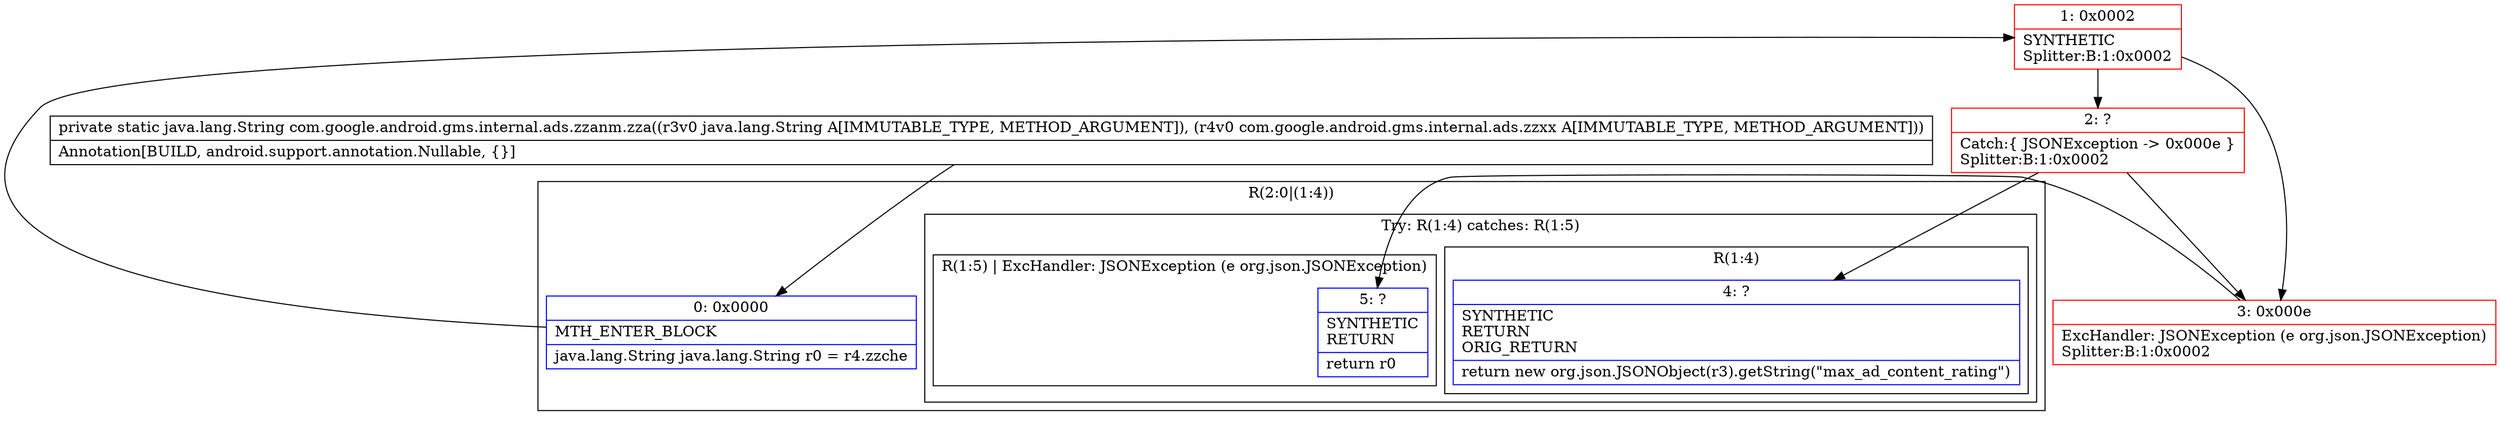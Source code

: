 digraph "CFG forcom.google.android.gms.internal.ads.zzanm.zza(Ljava\/lang\/String;Lcom\/google\/android\/gms\/internal\/ads\/zzxx;)Ljava\/lang\/String;" {
subgraph cluster_Region_1353629193 {
label = "R(2:0|(1:4))";
node [shape=record,color=blue];
Node_0 [shape=record,label="{0\:\ 0x0000|MTH_ENTER_BLOCK\l|java.lang.String java.lang.String r0 = r4.zzche\l}"];
subgraph cluster_TryCatchRegion_909026638 {
label = "Try: R(1:4) catches: R(1:5)";
node [shape=record,color=blue];
subgraph cluster_Region_1200841508 {
label = "R(1:4)";
node [shape=record,color=blue];
Node_4 [shape=record,label="{4\:\ ?|SYNTHETIC\lRETURN\lORIG_RETURN\l|return new org.json.JSONObject(r3).getString(\"max_ad_content_rating\")\l}"];
}
subgraph cluster_Region_822393787 {
label = "R(1:5) | ExcHandler: JSONException (e org.json.JSONException)\l";
node [shape=record,color=blue];
Node_5 [shape=record,label="{5\:\ ?|SYNTHETIC\lRETURN\l|return r0\l}"];
}
}
}
subgraph cluster_Region_822393787 {
label = "R(1:5) | ExcHandler: JSONException (e org.json.JSONException)\l";
node [shape=record,color=blue];
Node_5 [shape=record,label="{5\:\ ?|SYNTHETIC\lRETURN\l|return r0\l}"];
}
Node_1 [shape=record,color=red,label="{1\:\ 0x0002|SYNTHETIC\lSplitter:B:1:0x0002\l}"];
Node_2 [shape=record,color=red,label="{2\:\ ?|Catch:\{ JSONException \-\> 0x000e \}\lSplitter:B:1:0x0002\l}"];
Node_3 [shape=record,color=red,label="{3\:\ 0x000e|ExcHandler: JSONException (e org.json.JSONException)\lSplitter:B:1:0x0002\l}"];
MethodNode[shape=record,label="{private static java.lang.String com.google.android.gms.internal.ads.zzanm.zza((r3v0 java.lang.String A[IMMUTABLE_TYPE, METHOD_ARGUMENT]), (r4v0 com.google.android.gms.internal.ads.zzxx A[IMMUTABLE_TYPE, METHOD_ARGUMENT]))  | Annotation[BUILD, android.support.annotation.Nullable, \{\}]\l}"];
MethodNode -> Node_0;
Node_0 -> Node_1;
Node_1 -> Node_2;
Node_1 -> Node_3;
Node_2 -> Node_3;
Node_2 -> Node_4;
Node_3 -> Node_5;
}

